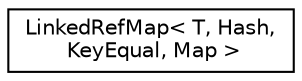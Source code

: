 digraph "Graphical Class Hierarchy"
{
 // LATEX_PDF_SIZE
  edge [fontname="Helvetica",fontsize="10",labelfontname="Helvetica",labelfontsize="10"];
  node [fontname="Helvetica",fontsize="10",shape=record];
  rankdir="LR";
  Node0 [label="LinkedRefMap\< T, Hash,\l KeyEqual, Map \>",height=0.2,width=0.4,color="black", fillcolor="white", style="filled",URL="$classLinkedRefMap.html",tooltip="Container class representing a vector of objects with keys."];
}
